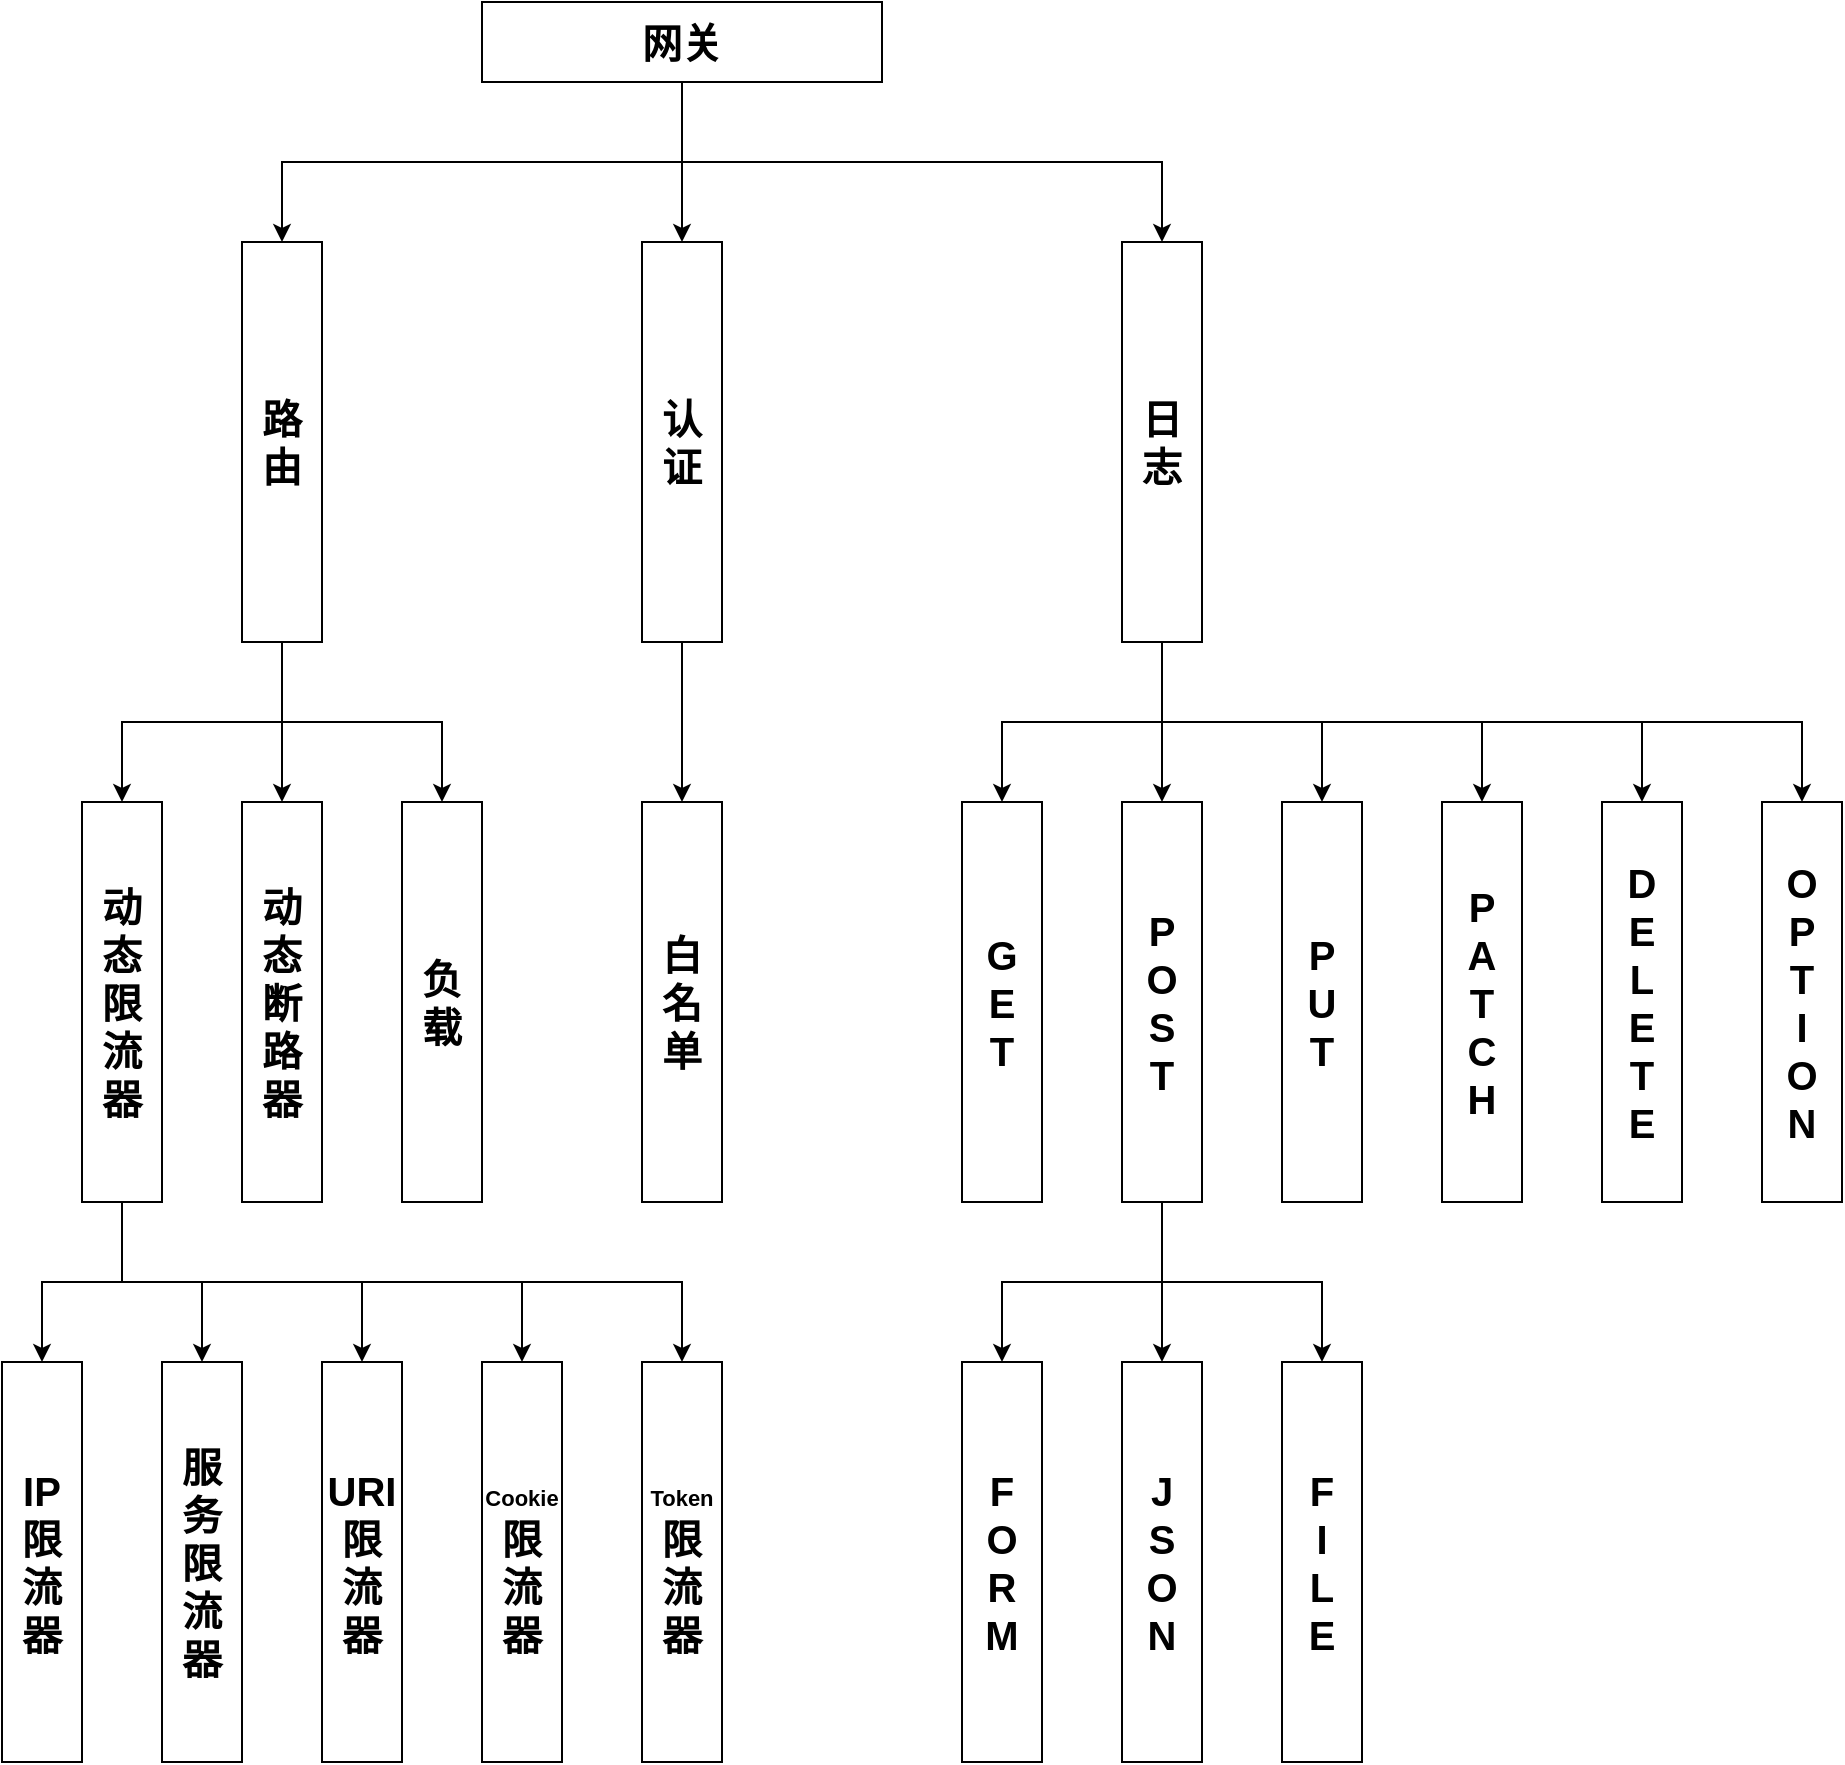 <mxfile version="11.1.4" type="device"><diagram id="JxwMeT5Q6lL_D0uUMtTM" name="功能列表"><mxGraphModel dx="1086" dy="808" grid="1" gridSize="10" guides="1" tooltips="1" connect="1" arrows="1" fold="1" page="1" pageScale="1" pageWidth="827" pageHeight="1169" math="0" shadow="0"><root><mxCell id="WwZr3itZbt7dKG8BTMUM-0"/><mxCell id="WwZr3itZbt7dKG8BTMUM-1" parent="WwZr3itZbt7dKG8BTMUM-0"/><mxCell id="TUCEJJy5QppkmXRwuWjc-23" style="edgeStyle=orthogonalEdgeStyle;rounded=0;orthogonalLoop=1;jettySize=auto;html=1;exitX=0.5;exitY=1;exitDx=0;exitDy=0;fontSize=20;" edge="1" parent="WwZr3itZbt7dKG8BTMUM-1" source="TUCEJJy5QppkmXRwuWjc-0" target="TUCEJJy5QppkmXRwuWjc-1"><mxGeometry relative="1" as="geometry"/></mxCell><mxCell id="TUCEJJy5QppkmXRwuWjc-24" style="edgeStyle=orthogonalEdgeStyle;rounded=0;orthogonalLoop=1;jettySize=auto;html=1;exitX=0.5;exitY=1;exitDx=0;exitDy=0;fontSize=20;" edge="1" parent="WwZr3itZbt7dKG8BTMUM-1" source="TUCEJJy5QppkmXRwuWjc-0" target="TUCEJJy5QppkmXRwuWjc-2"><mxGeometry relative="1" as="geometry"/></mxCell><mxCell id="TUCEJJy5QppkmXRwuWjc-31" style="edgeStyle=orthogonalEdgeStyle;rounded=0;orthogonalLoop=1;jettySize=auto;html=1;exitX=0.5;exitY=1;exitDx=0;exitDy=0;fontSize=20;" edge="1" parent="WwZr3itZbt7dKG8BTMUM-1" source="TUCEJJy5QppkmXRwuWjc-0" target="TUCEJJy5QppkmXRwuWjc-4"><mxGeometry relative="1" as="geometry"/></mxCell><mxCell id="TUCEJJy5QppkmXRwuWjc-0" value="&lt;font style=&quot;font-size: 20px;&quot;&gt;网关&lt;/font&gt;" style="rounded=0;whiteSpace=wrap;html=1;fontStyle=1;fontSize=20;" vertex="1" parent="WwZr3itZbt7dKG8BTMUM-1"><mxGeometry x="280" y="160" width="200" height="40" as="geometry"/></mxCell><mxCell id="TUCEJJy5QppkmXRwuWjc-6" value="" style="edgeStyle=orthogonalEdgeStyle;rounded=0;orthogonalLoop=1;jettySize=auto;html=1;fontSize=20;exitX=1;exitY=0.5;exitDx=0;exitDy=0;" edge="1" parent="WwZr3itZbt7dKG8BTMUM-1" source="TUCEJJy5QppkmXRwuWjc-1" target="TUCEJJy5QppkmXRwuWjc-5"><mxGeometry relative="1" as="geometry"/></mxCell><mxCell id="TUCEJJy5QppkmXRwuWjc-9" style="edgeStyle=orthogonalEdgeStyle;rounded=0;orthogonalLoop=1;jettySize=auto;html=1;exitX=1;exitY=0.5;exitDx=0;exitDy=0;entryX=0;entryY=0.5;entryDx=0;entryDy=0;fontSize=20;" edge="1" parent="WwZr3itZbt7dKG8BTMUM-1" source="TUCEJJy5QppkmXRwuWjc-1" target="TUCEJJy5QppkmXRwuWjc-7"><mxGeometry relative="1" as="geometry"/></mxCell><mxCell id="TUCEJJy5QppkmXRwuWjc-10" style="edgeStyle=orthogonalEdgeStyle;rounded=0;orthogonalLoop=1;jettySize=auto;html=1;exitX=1;exitY=0.5;exitDx=0;exitDy=0;entryX=0;entryY=0.5;entryDx=0;entryDy=0;fontSize=20;" edge="1" parent="WwZr3itZbt7dKG8BTMUM-1" source="TUCEJJy5QppkmXRwuWjc-1" target="TUCEJJy5QppkmXRwuWjc-8"><mxGeometry relative="1" as="geometry"/></mxCell><mxCell id="TUCEJJy5QppkmXRwuWjc-1" value="路由" style="rounded=0;whiteSpace=wrap;html=1;fontStyle=1;fontSize=20;direction=south;" vertex="1" parent="WwZr3itZbt7dKG8BTMUM-1"><mxGeometry x="160" y="280" width="40" height="200" as="geometry"/></mxCell><mxCell id="TUCEJJy5QppkmXRwuWjc-12" value="" style="edgeStyle=orthogonalEdgeStyle;rounded=0;orthogonalLoop=1;jettySize=auto;html=1;fontSize=20;" edge="1" parent="WwZr3itZbt7dKG8BTMUM-1" source="TUCEJJy5QppkmXRwuWjc-5" target="TUCEJJy5QppkmXRwuWjc-11"><mxGeometry relative="1" as="geometry"/></mxCell><mxCell id="TUCEJJy5QppkmXRwuWjc-17" style="edgeStyle=orthogonalEdgeStyle;rounded=0;orthogonalLoop=1;jettySize=auto;html=1;exitX=1;exitY=0.5;exitDx=0;exitDy=0;entryX=0;entryY=0.5;entryDx=0;entryDy=0;fontSize=20;" edge="1" parent="WwZr3itZbt7dKG8BTMUM-1" source="TUCEJJy5QppkmXRwuWjc-5" target="TUCEJJy5QppkmXRwuWjc-13"><mxGeometry relative="1" as="geometry"/></mxCell><mxCell id="TUCEJJy5QppkmXRwuWjc-18" style="edgeStyle=orthogonalEdgeStyle;rounded=0;orthogonalLoop=1;jettySize=auto;html=1;exitX=1;exitY=0.5;exitDx=0;exitDy=0;entryX=0;entryY=0.5;entryDx=0;entryDy=0;fontSize=20;" edge="1" parent="WwZr3itZbt7dKG8BTMUM-1" source="TUCEJJy5QppkmXRwuWjc-5" target="TUCEJJy5QppkmXRwuWjc-14"><mxGeometry relative="1" as="geometry"/></mxCell><mxCell id="TUCEJJy5QppkmXRwuWjc-19" style="edgeStyle=orthogonalEdgeStyle;rounded=0;orthogonalLoop=1;jettySize=auto;html=1;exitX=1;exitY=0.5;exitDx=0;exitDy=0;fontSize=20;" edge="1" parent="WwZr3itZbt7dKG8BTMUM-1" source="TUCEJJy5QppkmXRwuWjc-5" target="TUCEJJy5QppkmXRwuWjc-15"><mxGeometry relative="1" as="geometry"/></mxCell><mxCell id="TUCEJJy5QppkmXRwuWjc-20" style="edgeStyle=orthogonalEdgeStyle;rounded=0;orthogonalLoop=1;jettySize=auto;html=1;exitX=1;exitY=0.5;exitDx=0;exitDy=0;fontSize=20;" edge="1" parent="WwZr3itZbt7dKG8BTMUM-1" source="TUCEJJy5QppkmXRwuWjc-5" target="TUCEJJy5QppkmXRwuWjc-16"><mxGeometry relative="1" as="geometry"/></mxCell><mxCell id="TUCEJJy5QppkmXRwuWjc-5" value="动态限流器" style="rounded=0;whiteSpace=wrap;html=1;fontStyle=1;fontSize=20;direction=south;" vertex="1" parent="WwZr3itZbt7dKG8BTMUM-1"><mxGeometry x="80" y="560" width="40" height="200" as="geometry"/></mxCell><mxCell id="TUCEJJy5QppkmXRwuWjc-11" value="IP限流器" style="rounded=0;whiteSpace=wrap;html=1;fontStyle=1;fontSize=20;direction=south;" vertex="1" parent="WwZr3itZbt7dKG8BTMUM-1"><mxGeometry x="40" y="840" width="40" height="200" as="geometry"/></mxCell><mxCell id="TUCEJJy5QppkmXRwuWjc-22" value="" style="edgeStyle=orthogonalEdgeStyle;rounded=0;orthogonalLoop=1;jettySize=auto;html=1;fontSize=20;" edge="1" parent="WwZr3itZbt7dKG8BTMUM-1" source="TUCEJJy5QppkmXRwuWjc-2" target="TUCEJJy5QppkmXRwuWjc-21"><mxGeometry relative="1" as="geometry"/></mxCell><mxCell id="TUCEJJy5QppkmXRwuWjc-2" value="认证" style="rounded=0;whiteSpace=wrap;html=1;fontStyle=1;fontSize=20;direction=south;" vertex="1" parent="WwZr3itZbt7dKG8BTMUM-1"><mxGeometry x="360" y="280" width="40" height="200" as="geometry"/></mxCell><mxCell id="TUCEJJy5QppkmXRwuWjc-21" value="白名单" style="rounded=0;whiteSpace=wrap;html=1;fontStyle=1;fontSize=20;direction=south;" vertex="1" parent="WwZr3itZbt7dKG8BTMUM-1"><mxGeometry x="360" y="560" width="40" height="200" as="geometry"/></mxCell><mxCell id="TUCEJJy5QppkmXRwuWjc-26" value="" style="edgeStyle=orthogonalEdgeStyle;rounded=0;orthogonalLoop=1;jettySize=auto;html=1;fontSize=20;exitX=1;exitY=0.5;exitDx=0;exitDy=0;" edge="1" parent="WwZr3itZbt7dKG8BTMUM-1" source="TUCEJJy5QppkmXRwuWjc-4" target="TUCEJJy5QppkmXRwuWjc-25"><mxGeometry relative="1" as="geometry"/></mxCell><mxCell id="TUCEJJy5QppkmXRwuWjc-29" style="edgeStyle=orthogonalEdgeStyle;rounded=0;orthogonalLoop=1;jettySize=auto;html=1;exitX=1;exitY=0.5;exitDx=0;exitDy=0;fontSize=20;" edge="1" parent="WwZr3itZbt7dKG8BTMUM-1" source="TUCEJJy5QppkmXRwuWjc-4" target="TUCEJJy5QppkmXRwuWjc-27"><mxGeometry relative="1" as="geometry"/></mxCell><mxCell id="TUCEJJy5QppkmXRwuWjc-30" style="edgeStyle=orthogonalEdgeStyle;rounded=0;orthogonalLoop=1;jettySize=auto;html=1;exitX=1;exitY=0.5;exitDx=0;exitDy=0;fontSize=20;" edge="1" parent="WwZr3itZbt7dKG8BTMUM-1" source="TUCEJJy5QppkmXRwuWjc-4" target="TUCEJJy5QppkmXRwuWjc-28"><mxGeometry relative="1" as="geometry"/></mxCell><mxCell id="TUCEJJy5QppkmXRwuWjc-35" style="edgeStyle=orthogonalEdgeStyle;rounded=0;orthogonalLoop=1;jettySize=auto;html=1;exitX=1;exitY=0.5;exitDx=0;exitDy=0;entryX=0;entryY=0.5;entryDx=0;entryDy=0;fontSize=20;" edge="1" parent="WwZr3itZbt7dKG8BTMUM-1" source="TUCEJJy5QppkmXRwuWjc-4" target="TUCEJJy5QppkmXRwuWjc-32"><mxGeometry relative="1" as="geometry"/></mxCell><mxCell id="TUCEJJy5QppkmXRwuWjc-36" style="edgeStyle=orthogonalEdgeStyle;rounded=0;orthogonalLoop=1;jettySize=auto;html=1;exitX=1;exitY=0.5;exitDx=0;exitDy=0;fontSize=20;" edge="1" parent="WwZr3itZbt7dKG8BTMUM-1" source="TUCEJJy5QppkmXRwuWjc-4" target="TUCEJJy5QppkmXRwuWjc-33"><mxGeometry relative="1" as="geometry"/></mxCell><mxCell id="TUCEJJy5QppkmXRwuWjc-37" style="edgeStyle=orthogonalEdgeStyle;rounded=0;orthogonalLoop=1;jettySize=auto;html=1;exitX=1;exitY=0.5;exitDx=0;exitDy=0;fontSize=20;" edge="1" parent="WwZr3itZbt7dKG8BTMUM-1" source="TUCEJJy5QppkmXRwuWjc-4" target="TUCEJJy5QppkmXRwuWjc-34"><mxGeometry relative="1" as="geometry"/></mxCell><mxCell id="TUCEJJy5QppkmXRwuWjc-4" value="日志" style="rounded=0;whiteSpace=wrap;html=1;fontStyle=1;fontSize=20;direction=south;" vertex="1" parent="WwZr3itZbt7dKG8BTMUM-1"><mxGeometry x="600" y="280" width="40" height="200" as="geometry"/></mxCell><mxCell id="TUCEJJy5QppkmXRwuWjc-25" value="G&lt;br&gt;E&lt;br&gt;T" style="rounded=0;whiteSpace=wrap;html=1;fontStyle=1;fontSize=20;direction=south;" vertex="1" parent="WwZr3itZbt7dKG8BTMUM-1"><mxGeometry x="520" y="560" width="40" height="200" as="geometry"/></mxCell><mxCell id="TUCEJJy5QppkmXRwuWjc-7" value="动态断路器" style="rounded=0;whiteSpace=wrap;html=1;fontStyle=1;fontSize=20;direction=south;" vertex="1" parent="WwZr3itZbt7dKG8BTMUM-1"><mxGeometry x="160" y="560" width="40" height="200" as="geometry"/></mxCell><mxCell id="TUCEJJy5QppkmXRwuWjc-8" value="负载" style="rounded=0;whiteSpace=wrap;html=1;fontStyle=1;fontSize=20;direction=south;" vertex="1" parent="WwZr3itZbt7dKG8BTMUM-1"><mxGeometry x="240" y="560" width="40" height="200" as="geometry"/></mxCell><mxCell id="TUCEJJy5QppkmXRwuWjc-13" value="服务限流器" style="rounded=0;whiteSpace=wrap;html=1;fontStyle=1;fontSize=20;direction=south;" vertex="1" parent="WwZr3itZbt7dKG8BTMUM-1"><mxGeometry x="120" y="840" width="40" height="200" as="geometry"/></mxCell><mxCell id="TUCEJJy5QppkmXRwuWjc-14" value="URI限流器" style="rounded=0;whiteSpace=wrap;html=1;fontStyle=1;fontSize=20;direction=south;" vertex="1" parent="WwZr3itZbt7dKG8BTMUM-1"><mxGeometry x="200" y="840" width="40" height="200" as="geometry"/></mxCell><mxCell id="TUCEJJy5QppkmXRwuWjc-15" value="&lt;font style=&quot;font-size: 11px&quot;&gt;Cookie&lt;/font&gt;&lt;br&gt;限流器" style="rounded=0;whiteSpace=wrap;html=1;fontStyle=1;fontSize=20;direction=south;" vertex="1" parent="WwZr3itZbt7dKG8BTMUM-1"><mxGeometry x="280" y="840" width="40" height="200" as="geometry"/></mxCell><mxCell id="TUCEJJy5QppkmXRwuWjc-16" value="&lt;font style=&quot;font-size: 11px&quot;&gt;Token&lt;/font&gt;&lt;br&gt;限流器" style="rounded=0;whiteSpace=wrap;html=1;fontStyle=1;fontSize=20;direction=south;" vertex="1" parent="WwZr3itZbt7dKG8BTMUM-1"><mxGeometry x="360" y="840" width="40" height="200" as="geometry"/></mxCell><mxCell id="TUCEJJy5QppkmXRwuWjc-39" value="" style="edgeStyle=orthogonalEdgeStyle;rounded=0;orthogonalLoop=1;jettySize=auto;html=1;fontSize=20;exitX=1;exitY=0.5;exitDx=0;exitDy=0;" edge="1" parent="WwZr3itZbt7dKG8BTMUM-1" source="TUCEJJy5QppkmXRwuWjc-27" target="TUCEJJy5QppkmXRwuWjc-38"><mxGeometry relative="1" as="geometry"/></mxCell><mxCell id="TUCEJJy5QppkmXRwuWjc-42" style="edgeStyle=orthogonalEdgeStyle;rounded=0;orthogonalLoop=1;jettySize=auto;html=1;exitX=1;exitY=0.5;exitDx=0;exitDy=0;entryX=0;entryY=0.5;entryDx=0;entryDy=0;fontSize=20;" edge="1" parent="WwZr3itZbt7dKG8BTMUM-1" source="TUCEJJy5QppkmXRwuWjc-27" target="TUCEJJy5QppkmXRwuWjc-40"><mxGeometry relative="1" as="geometry"/></mxCell><mxCell id="TUCEJJy5QppkmXRwuWjc-43" style="edgeStyle=orthogonalEdgeStyle;rounded=0;orthogonalLoop=1;jettySize=auto;html=1;exitX=1;exitY=0.5;exitDx=0;exitDy=0;fontSize=20;" edge="1" parent="WwZr3itZbt7dKG8BTMUM-1" source="TUCEJJy5QppkmXRwuWjc-27" target="TUCEJJy5QppkmXRwuWjc-41"><mxGeometry relative="1" as="geometry"/></mxCell><mxCell id="TUCEJJy5QppkmXRwuWjc-27" value="P&lt;br&gt;O&lt;br&gt;S&lt;br&gt;T" style="rounded=0;whiteSpace=wrap;html=1;fontStyle=1;fontSize=20;direction=south;" vertex="1" parent="WwZr3itZbt7dKG8BTMUM-1"><mxGeometry x="600" y="560" width="40" height="200" as="geometry"/></mxCell><mxCell id="TUCEJJy5QppkmXRwuWjc-38" value="F&lt;br&gt;O&lt;br&gt;R&lt;br&gt;M" style="rounded=0;whiteSpace=wrap;html=1;fontStyle=1;fontSize=20;direction=south;" vertex="1" parent="WwZr3itZbt7dKG8BTMUM-1"><mxGeometry x="520" y="840" width="40" height="200" as="geometry"/></mxCell><mxCell id="TUCEJJy5QppkmXRwuWjc-28" value="P&lt;br&gt;U&lt;br&gt;T" style="rounded=0;whiteSpace=wrap;html=1;fontStyle=1;fontSize=20;direction=south;" vertex="1" parent="WwZr3itZbt7dKG8BTMUM-1"><mxGeometry x="680" y="560" width="40" height="200" as="geometry"/></mxCell><mxCell id="TUCEJJy5QppkmXRwuWjc-32" value="P&lt;br&gt;A&lt;br&gt;T&lt;br&gt;C&lt;br&gt;H" style="rounded=0;whiteSpace=wrap;html=1;fontStyle=1;fontSize=20;direction=south;" vertex="1" parent="WwZr3itZbt7dKG8BTMUM-1"><mxGeometry x="760" y="560" width="40" height="200" as="geometry"/></mxCell><mxCell id="TUCEJJy5QppkmXRwuWjc-33" value="D&lt;br&gt;E&lt;br&gt;L&lt;br&gt;E&lt;br&gt;T&lt;br&gt;E" style="rounded=0;whiteSpace=wrap;html=1;fontStyle=1;fontSize=20;direction=south;" vertex="1" parent="WwZr3itZbt7dKG8BTMUM-1"><mxGeometry x="840" y="560" width="40" height="200" as="geometry"/></mxCell><mxCell id="TUCEJJy5QppkmXRwuWjc-34" value="O&lt;br&gt;P&lt;br&gt;T&lt;br&gt;I&lt;br&gt;O&lt;br&gt;N" style="rounded=0;whiteSpace=wrap;html=1;fontStyle=1;fontSize=20;direction=south;" vertex="1" parent="WwZr3itZbt7dKG8BTMUM-1"><mxGeometry x="920" y="560" width="40" height="200" as="geometry"/></mxCell><mxCell id="TUCEJJy5QppkmXRwuWjc-40" value="J&lt;br&gt;S&lt;br&gt;O&lt;br&gt;N" style="rounded=0;whiteSpace=wrap;html=1;fontStyle=1;fontSize=20;direction=south;" vertex="1" parent="WwZr3itZbt7dKG8BTMUM-1"><mxGeometry x="600" y="840" width="40" height="200" as="geometry"/></mxCell><mxCell id="TUCEJJy5QppkmXRwuWjc-41" value="F&lt;br&gt;I&lt;br&gt;L&lt;br&gt;E" style="rounded=0;whiteSpace=wrap;html=1;fontStyle=1;fontSize=20;direction=south;" vertex="1" parent="WwZr3itZbt7dKG8BTMUM-1"><mxGeometry x="680" y="840" width="40" height="200" as="geometry"/></mxCell></root></mxGraphModel></diagram><diagram id="duq_wpf9vxN2qBVu3Ziw" name="业务架构"><mxGraphModel dx="1086" dy="808" grid="1" gridSize="10" guides="1" tooltips="1" connect="1" arrows="1" fold="1" page="1" pageScale="1" pageWidth="827" pageHeight="1169" math="0" shadow="0"><root><mxCell id="lnFpVqbgCydVarNxD18n-0"/><mxCell id="lnFpVqbgCydVarNxD18n-1" parent="lnFpVqbgCydVarNxD18n-0"/><mxCell id="lnFpVqbgCydVarNxD18n-2" value="运维UI层" style="rounded=0;whiteSpace=wrap;html=1;fontSize=20;fontStyle=1;fillColor=#d5e8d4;strokeColor=#82b366;" vertex="1" parent="lnFpVqbgCydVarNxD18n-1"><mxGeometry x="200" y="120" width="440" height="80" as="geometry"/></mxCell><mxCell id="lnFpVqbgCydVarNxD18n-3" value="API服务层" style="rounded=0;whiteSpace=wrap;html=1;fontSize=20;fontStyle=1;fillColor=#e1d5e7;strokeColor=#9673a6;" vertex="1" parent="lnFpVqbgCydVarNxD18n-1"><mxGeometry x="200" y="200" width="120" height="240" as="geometry"/></mxCell><mxCell id="lnFpVqbgCydVarNxD18n-4" value="身份认证（白名单）" style="rounded=0;whiteSpace=wrap;html=1;fontSize=20;fontStyle=1;fillColor=#dae8fc;strokeColor=#6c8ebf;" vertex="1" parent="lnFpVqbgCydVarNxD18n-1"><mxGeometry x="320" y="360" width="200" height="80" as="geometry"/></mxCell><mxCell id="lnFpVqbgCydVarNxD18n-5" value="动态路由数据" style="rounded=0;whiteSpace=wrap;html=1;fontSize=20;fontStyle=1;fillColor=#dae8fc;strokeColor=#6c8ebf;" vertex="1" parent="lnFpVqbgCydVarNxD18n-1"><mxGeometry x="320" y="280" width="200" height="80" as="geometry"/></mxCell><mxCell id="lnFpVqbgCydVarNxD18n-6" value="日志" style="rounded=0;whiteSpace=wrap;html=1;fontSize=20;fontStyle=1;fillColor=#dae8fc;strokeColor=#6c8ebf;" vertex="1" parent="lnFpVqbgCydVarNxD18n-1"><mxGeometry x="320" y="200" width="200" height="80" as="geometry"/></mxCell><mxCell id="lnFpVqbgCydVarNxD18n-7" value="共享数据层" style="rounded=0;whiteSpace=wrap;html=1;fontSize=20;fontStyle=1;fillColor=#ffe6cc;strokeColor=#d79b00;" vertex="1" parent="lnFpVqbgCydVarNxD18n-1"><mxGeometry x="200" y="440" width="440" height="80" as="geometry"/></mxCell><mxCell id="lnFpVqbgCydVarNxD18n-8" value="数据持久层" style="rounded=0;whiteSpace=wrap;html=1;fontSize=20;fontStyle=1;fillColor=#ffe6cc;strokeColor=#d79b00;" vertex="1" parent="lnFpVqbgCydVarNxD18n-1"><mxGeometry x="200" y="520" width="440" height="80" as="geometry"/></mxCell><mxCell id="P8ShU8xYpeHACPxAl14V-0" value="Registry&lt;br&gt;Client" style="rounded=0;whiteSpace=wrap;html=1;fontSize=20;fontStyle=1;fillColor=#e1d5e7;strokeColor=#9673a6;" vertex="1" parent="lnFpVqbgCydVarNxD18n-1"><mxGeometry x="520" y="200" width="120" height="240" as="geometry"/></mxCell></root></mxGraphModel></diagram><diagram id="JhWkvvP9VJY_KaTpNCPk" name="业务流程"><mxGraphModel dx="1086" dy="808" grid="1" gridSize="10" guides="1" tooltips="1" connect="1" arrows="1" fold="1" page="1" pageScale="1" pageWidth="827" pageHeight="1169" math="0" shadow="0"><root><mxCell id="iTbKL0J_dFova3Itx0qa-0"/><mxCell id="iTbKL0J_dFova3Itx0qa-1" parent="iTbKL0J_dFova3Itx0qa-0"/><mxCell id="sWZ_p6HTdH0cO7CBUNem-1" value="&lt;b&gt;运维UI&lt;/b&gt;" style="shape=umlLifeline;perimeter=lifelinePerimeter;whiteSpace=wrap;html=1;container=1;collapsible=0;recursiveResize=0;outlineConnect=0;fontSize=20;" vertex="1" parent="iTbKL0J_dFova3Itx0qa-1"><mxGeometry x="40" y="40" width="100" height="1040" as="geometry"/></mxCell><mxCell id="sWZ_p6HTdH0cO7CBUNem-24" value="" style="html=1;points=[];perimeter=orthogonalPerimeter;fontSize=20;" vertex="1" parent="sWZ_p6HTdH0cO7CBUNem-1"><mxGeometry x="45" y="600" width="10" height="390" as="geometry"/></mxCell><mxCell id="sWZ_p6HTdH0cO7CBUNem-26" value="共享数据列表" style="html=1;verticalAlign=bottom;endArrow=open;dashed=1;endSize=8;fontSize=20;" edge="1" parent="sWZ_p6HTdH0cO7CBUNem-1"><mxGeometry relative="1" as="geometry"><mxPoint x="270" y="620" as="sourcePoint"/><mxPoint x="70" y="620" as="targetPoint"/></mxGeometry></mxCell><mxCell id="sWZ_p6HTdH0cO7CBUNem-27" value="" style="html=1;points=[];perimeter=orthogonalPerimeter;fontSize=20;" vertex="1" parent="sWZ_p6HTdH0cO7CBUNem-1"><mxGeometry x="50" y="650" width="10" height="330" as="geometry"/></mxCell><mxCell id="sWZ_p6HTdH0cO7CBUNem-28" value="共享数据编辑" style="edgeStyle=orthogonalEdgeStyle;html=1;align=left;spacingLeft=2;endArrow=block;rounded=0;entryX=1;entryY=0;dashed=1;fontSize=20;" edge="1" target="sWZ_p6HTdH0cO7CBUNem-27" parent="sWZ_p6HTdH0cO7CBUNem-1"><mxGeometry relative="1" as="geometry"><mxPoint x="55" y="630" as="sourcePoint"/><Array as="points"><mxPoint x="80" y="630"/></Array></mxGeometry></mxCell><mxCell id="sWZ_p6HTdH0cO7CBUNem-31" value="共享数据变更" style="html=1;verticalAlign=bottom;endArrow=block;fontSize=20;" edge="1" parent="sWZ_p6HTdH0cO7CBUNem-1"><mxGeometry width="80" relative="1" as="geometry"><mxPoint x="70" y="680" as="sourcePoint"/><mxPoint x="270" y="680" as="targetPoint"/></mxGeometry></mxCell><mxCell id="sWZ_p6HTdH0cO7CBUNem-2" value="&lt;b&gt;网关服务&lt;/b&gt;" style="shape=umlLifeline;perimeter=lifelinePerimeter;whiteSpace=wrap;html=1;container=1;collapsible=0;recursiveResize=0;outlineConnect=0;fontSize=20;" vertex="1" parent="iTbKL0J_dFova3Itx0qa-1"><mxGeometry x="280" y="40" width="100" height="1040" as="geometry"/></mxCell><mxCell id="sWZ_p6HTdH0cO7CBUNem-5" value="" style="html=1;points=[];perimeter=orthogonalPerimeter;fontSize=20;" vertex="1" parent="sWZ_p6HTdH0cO7CBUNem-2"><mxGeometry x="45" y="80" width="10" height="480" as="geometry"/></mxCell><mxCell id="sWZ_p6HTdH0cO7CBUNem-6" value="" style="html=1;points=[];perimeter=orthogonalPerimeter;fontSize=20;" vertex="1" parent="sWZ_p6HTdH0cO7CBUNem-2"><mxGeometry x="50" y="110" width="10" height="40" as="geometry"/></mxCell><mxCell id="sWZ_p6HTdH0cO7CBUNem-7" value="服务启动&lt;br&gt;注册Reids监听&lt;br&gt;查询本地" style="edgeStyle=orthogonalEdgeStyle;html=1;align=left;spacingLeft=2;endArrow=block;rounded=0;entryX=1;entryY=0;fontSize=20;" edge="1" target="sWZ_p6HTdH0cO7CBUNem-6" parent="sWZ_p6HTdH0cO7CBUNem-2"><mxGeometry relative="1" as="geometry"><mxPoint x="55" y="90" as="sourcePoint"/><Array as="points"><mxPoint x="80" y="90"/></Array></mxGeometry></mxCell><mxCell id="sWZ_p6HTdH0cO7CBUNem-8" value="版本号查询" style="endArrow=open;endFill=1;endSize=12;html=1;fontSize=20;" edge="1" parent="sWZ_p6HTdH0cO7CBUNem-2"><mxGeometry width="160" relative="1" as="geometry"><mxPoint x="60" y="170" as="sourcePoint"/><mxPoint x="280" y="170" as="targetPoint"/></mxGeometry></mxCell><mxCell id="sWZ_p6HTdH0cO7CBUNem-10" value="return" style="html=1;verticalAlign=bottom;endArrow=open;dashed=1;endSize=8;fontSize=20;" edge="1" parent="sWZ_p6HTdH0cO7CBUNem-2"><mxGeometry relative="1" as="geometry"><mxPoint x="280" y="210" as="sourcePoint"/><mxPoint x="60" y="210" as="targetPoint"/></mxGeometry></mxCell><mxCell id="sWZ_p6HTdH0cO7CBUNem-11" value="" style="html=1;points=[];perimeter=orthogonalPerimeter;fontSize=20;" vertex="1" parent="sWZ_p6HTdH0cO7CBUNem-2"><mxGeometry x="50" y="250" width="10" height="80" as="geometry"/></mxCell><mxCell id="sWZ_p6HTdH0cO7CBUNem-12" value="本地版本低于远程版本" style="edgeStyle=orthogonalEdgeStyle;html=1;align=left;spacingLeft=2;endArrow=block;rounded=0;entryX=1;entryY=0;fontSize=20;" edge="1" target="sWZ_p6HTdH0cO7CBUNem-11" parent="sWZ_p6HTdH0cO7CBUNem-2"><mxGeometry relative="1" as="geometry"><mxPoint x="55" y="230" as="sourcePoint"/><Array as="points"><mxPoint x="80" y="230"/></Array></mxGeometry></mxCell><mxCell id="sWZ_p6HTdH0cO7CBUNem-13" value="请求更新本地" style="endArrow=open;endFill=1;endSize=12;html=1;fontSize=20;" edge="1" parent="sWZ_p6HTdH0cO7CBUNem-2"><mxGeometry width="160" relative="1" as="geometry"><mxPoint x="69" y="280" as="sourcePoint"/><mxPoint x="279" y="280" as="targetPoint"/></mxGeometry></mxCell><mxCell id="sWZ_p6HTdH0cO7CBUNem-15" value="return" style="html=1;verticalAlign=bottom;endArrow=open;dashed=1;endSize=8;fontSize=20;" edge="1" parent="sWZ_p6HTdH0cO7CBUNem-2"><mxGeometry relative="1" as="geometry"><mxPoint x="270" y="320" as="sourcePoint"/><mxPoint x="70" y="320" as="targetPoint"/></mxGeometry></mxCell><mxCell id="sWZ_p6HTdH0cO7CBUNem-16" value="" style="html=1;points=[];perimeter=orthogonalPerimeter;fontSize=20;" vertex="1" parent="sWZ_p6HTdH0cO7CBUNem-2"><mxGeometry x="50" y="370" width="10" height="170" as="geometry"/></mxCell><mxCell id="sWZ_p6HTdH0cO7CBUNem-17" value="本地版本高于远程版本" style="edgeStyle=orthogonalEdgeStyle;html=1;align=left;spacingLeft=2;endArrow=block;rounded=0;entryX=1;entryY=0;fontSize=20;" edge="1" target="sWZ_p6HTdH0cO7CBUNem-16" parent="sWZ_p6HTdH0cO7CBUNem-2"><mxGeometry relative="1" as="geometry"><mxPoint x="55" y="350" as="sourcePoint"/><Array as="points"><mxPoint x="80" y="350"/></Array></mxGeometry></mxCell><mxCell id="sWZ_p6HTdH0cO7CBUNem-19" value="版本锁定" style="html=1;verticalAlign=bottom;endArrow=block;fontSize=20;dashed=1;" edge="1" parent="sWZ_p6HTdH0cO7CBUNem-2"><mxGeometry width="80" relative="1" as="geometry"><mxPoint x="70" y="400" as="sourcePoint"/><mxPoint x="280" y="400" as="targetPoint"/></mxGeometry></mxCell><mxCell id="sWZ_p6HTdH0cO7CBUNem-25" value="" style="html=1;points=[];perimeter=orthogonalPerimeter;fontSize=20;" vertex="1" parent="sWZ_p6HTdH0cO7CBUNem-2"><mxGeometry x="45" y="605" width="10" height="395" as="geometry"/></mxCell><mxCell id="sWZ_p6HTdH0cO7CBUNem-32" value="" style="html=1;points=[];perimeter=orthogonalPerimeter;fontSize=20;" vertex="1" parent="sWZ_p6HTdH0cO7CBUNem-2"><mxGeometry x="50" y="715" width="10" height="85" as="geometry"/></mxCell><mxCell id="sWZ_p6HTdH0cO7CBUNem-33" value="提交版本比对" style="edgeStyle=orthogonalEdgeStyle;html=1;align=left;spacingLeft=2;endArrow=block;rounded=0;entryX=1;entryY=0;fontSize=20;" edge="1" target="sWZ_p6HTdH0cO7CBUNem-32" parent="sWZ_p6HTdH0cO7CBUNem-2"><mxGeometry relative="1" as="geometry"><mxPoint x="55" y="695" as="sourcePoint"/><Array as="points"><mxPoint x="80" y="695"/></Array></mxGeometry></mxCell><mxCell id="sWZ_p6HTdH0cO7CBUNem-35" value="查询共享版本" style="html=1;verticalAlign=bottom;endArrow=block;fontSize=20;" edge="1" parent="sWZ_p6HTdH0cO7CBUNem-2"><mxGeometry width="80" relative="1" as="geometry"><mxPoint x="80" y="740" as="sourcePoint"/><mxPoint x="270" y="740" as="targetPoint"/></mxGeometry></mxCell><mxCell id="sWZ_p6HTdH0cO7CBUNem-36" value="return" style="html=1;verticalAlign=bottom;endArrow=open;dashed=1;endSize=8;fontSize=20;" edge="1" parent="sWZ_p6HTdH0cO7CBUNem-2"><mxGeometry relative="1" as="geometry"><mxPoint x="270" y="780" as="sourcePoint"/><mxPoint x="80" y="780" as="targetPoint"/></mxGeometry></mxCell><mxCell id="sWZ_p6HTdH0cO7CBUNem-37" value="" style="html=1;points=[];perimeter=orthogonalPerimeter;fontSize=20;" vertex="1" parent="sWZ_p6HTdH0cO7CBUNem-2"><mxGeometry x="50" y="840" width="10" height="40" as="geometry"/></mxCell><mxCell id="sWZ_p6HTdH0cO7CBUNem-38" value="共享版本大于提交版本" style="edgeStyle=orthogonalEdgeStyle;html=1;align=left;spacingLeft=2;endArrow=block;rounded=0;entryX=1;entryY=0;fontSize=20;" edge="1" target="sWZ_p6HTdH0cO7CBUNem-37" parent="sWZ_p6HTdH0cO7CBUNem-2"><mxGeometry relative="1" as="geometry"><mxPoint x="55" y="820" as="sourcePoint"/><Array as="points"><mxPoint x="80" y="820"/></Array></mxGeometry></mxCell><mxCell id="sWZ_p6HTdH0cO7CBUNem-42" value="" style="html=1;points=[];perimeter=orthogonalPerimeter;fontSize=20;" vertex="1" parent="sWZ_p6HTdH0cO7CBUNem-2"><mxGeometry x="50" y="910" width="10" height="60" as="geometry"/></mxCell><mxCell id="sWZ_p6HTdH0cO7CBUNem-43" value="共享版本不大于提交版本" style="edgeStyle=orthogonalEdgeStyle;html=1;align=left;spacingLeft=2;endArrow=block;rounded=0;entryX=1;entryY=0;fontSize=20;" edge="1" target="sWZ_p6HTdH0cO7CBUNem-42" parent="sWZ_p6HTdH0cO7CBUNem-2"><mxGeometry relative="1" as="geometry"><mxPoint x="55" y="890" as="sourcePoint"/><Array as="points"><mxPoint x="80" y="890"/></Array></mxGeometry></mxCell><mxCell id="sWZ_p6HTdH0cO7CBUNem-44" value="更新远端数据" style="endArrow=open;endSize=12;dashed=1;html=1;fontSize=20;" edge="1" parent="sWZ_p6HTdH0cO7CBUNem-2"><mxGeometry width="160" relative="1" as="geometry"><mxPoint x="60" y="940" as="sourcePoint"/><mxPoint x="280" y="940" as="targetPoint"/></mxGeometry></mxCell><mxCell id="sWZ_p6HTdH0cO7CBUNem-3" value="&lt;b&gt;Redis服务&lt;/b&gt;" style="shape=umlLifeline;perimeter=lifelinePerimeter;whiteSpace=wrap;html=1;container=1;collapsible=0;recursiveResize=0;outlineConnect=0;fontSize=20;" vertex="1" parent="iTbKL0J_dFova3Itx0qa-1"><mxGeometry x="520" y="40" width="100" height="1040" as="geometry"/></mxCell><mxCell id="sWZ_p6HTdH0cO7CBUNem-9" value="" style="html=1;points=[];perimeter=orthogonalPerimeter;fontSize=20;" vertex="1" parent="sWZ_p6HTdH0cO7CBUNem-3"><mxGeometry x="45" y="160" width="10" height="60" as="geometry"/></mxCell><mxCell id="sWZ_p6HTdH0cO7CBUNem-14" value="" style="html=1;points=[];perimeter=orthogonalPerimeter;fontSize=20;" vertex="1" parent="sWZ_p6HTdH0cO7CBUNem-3"><mxGeometry x="45" y="270" width="10" height="60" as="geometry"/></mxCell><mxCell id="sWZ_p6HTdH0cO7CBUNem-18" value="" style="html=1;points=[];perimeter=orthogonalPerimeter;fontSize=20;" vertex="1" parent="sWZ_p6HTdH0cO7CBUNem-3"><mxGeometry x="45" y="370" width="10" height="170" as="geometry"/></mxCell><mxCell id="sWZ_p6HTdH0cO7CBUNem-34" value="" style="html=1;points=[];perimeter=orthogonalPerimeter;fontSize=20;" vertex="1" parent="sWZ_p6HTdH0cO7CBUNem-3"><mxGeometry x="45" y="720" width="10" height="80" as="geometry"/></mxCell><mxCell id="sWZ_p6HTdH0cO7CBUNem-46" value="" style="html=1;points=[];perimeter=orthogonalPerimeter;fontSize=20;dashed=1;" vertex="1" parent="sWZ_p6HTdH0cO7CBUNem-3"><mxGeometry x="45" y="930" width="10" height="50" as="geometry"/></mxCell><mxCell id="sWZ_p6HTdH0cO7CBUNem-20" value="请求更新远端数据" style="html=1;verticalAlign=bottom;endArrow=block;fontSize=20;dashed=1;" edge="1" parent="iTbKL0J_dFova3Itx0qa-1"><mxGeometry width="80" relative="1" as="geometry"><mxPoint x="347.5" y="480" as="sourcePoint"/><mxPoint x="557.5" y="480" as="targetPoint"/></mxGeometry></mxCell><mxCell id="sWZ_p6HTdH0cO7CBUNem-21" value="释放锁" style="html=1;verticalAlign=bottom;endArrow=block;fontSize=20;dashed=1;" edge="1" parent="iTbKL0J_dFova3Itx0qa-1"><mxGeometry width="80" relative="1" as="geometry"><mxPoint x="350" y="570" as="sourcePoint"/><mxPoint x="560" y="570" as="targetPoint"/></mxGeometry></mxCell><mxCell id="sWZ_p6HTdH0cO7CBUNem-22" value="请求更新远端版本号" style="html=1;verticalAlign=bottom;endArrow=block;fontSize=20;dashed=1;" edge="1" parent="iTbKL0J_dFova3Itx0qa-1"><mxGeometry width="80" relative="1" as="geometry"><mxPoint x="350" y="529.5" as="sourcePoint"/><mxPoint x="560" y="529.5" as="targetPoint"/></mxGeometry></mxCell><mxCell id="sWZ_p6HTdH0cO7CBUNem-23" value="共享路由&lt;br&gt;&lt;br&gt;共享白名单" style="shape=curlyBracket;whiteSpace=wrap;html=1;rounded=1;fontSize=20;size=0.25;" vertex="1" parent="iTbKL0J_dFova3Itx0qa-1"><mxGeometry x="280" y="200" width="40" height="380" as="geometry"/></mxCell><mxCell id="sWZ_p6HTdH0cO7CBUNem-41" value="需要刷新后变更" style="html=1;verticalAlign=bottom;endArrow=open;dashed=1;endSize=8;fontSize=20;" edge="1" parent="iTbKL0J_dFova3Itx0qa-1"><mxGeometry relative="1" as="geometry"><mxPoint x="320" y="910" as="sourcePoint"/><mxPoint x="120" y="910" as="targetPoint"/></mxGeometry></mxCell><mxCell id="sWZ_p6HTdH0cO7CBUNem-45" value="共享路由&lt;br&gt;&lt;br&gt;共享白名单" style="shape=curlyBracket;whiteSpace=wrap;html=1;rounded=1;fontSize=20;size=0.25;direction=west;" vertex="1" parent="iTbKL0J_dFova3Itx0qa-1"><mxGeometry x="580" y="200" width="40" height="380" as="geometry"/></mxCell><mxCell id="sWZ_p6HTdH0cO7CBUNem-47" value="Return" style="html=1;verticalAlign=bottom;endArrow=open;dashed=1;endSize=8;fontSize=20;" edge="1" parent="iTbKL0J_dFova3Itx0qa-1"><mxGeometry x="-0.1" y="-10" relative="1" as="geometry"><mxPoint x="310" y="1000" as="sourcePoint"/><mxPoint x="110" y="1000" as="targetPoint"/><mxPoint as="offset"/></mxGeometry></mxCell><mxCell id="vxvz8xYPilQd-9GiNU8d-0" value="" style="edgeStyle=segmentEdgeStyle;endArrow=classic;html=1;fontSize=20;" edge="1" parent="iTbKL0J_dFova3Itx0qa-1"><mxGeometry width="50" height="50" relative="1" as="geometry"><mxPoint x="580" y="1000" as="sourcePoint"/><mxPoint x="640" y="390" as="targetPoint"/><Array as="points"><mxPoint x="680" y="1000"/><mxPoint x="680" y="390"/></Array></mxGeometry></mxCell><mxCell id="FD4phVFknw37wfA46EMd-0" value="&lt;b&gt;Registry&lt;/b&gt;" style="shape=umlLifeline;perimeter=lifelinePerimeter;whiteSpace=wrap;html=1;container=1;collapsible=0;recursiveResize=0;outlineConnect=0;fontSize=20;" vertex="1" parent="iTbKL0J_dFova3Itx0qa-1"><mxGeometry x="680" y="40" width="100" height="1040" as="geometry"/></mxCell><mxCell id="FD4phVFknw37wfA46EMd-6" value="" style="html=1;points=[];perimeter=orthogonalPerimeter;fontSize=20;" vertex="1" parent="FD4phVFknw37wfA46EMd-0"><mxGeometry x="45" y="125" width="10" height="60" as="geometry"/></mxCell><mxCell id="FD4phVFknw37wfA46EMd-7" value="拉取注册服务" style="html=1;verticalAlign=bottom;endArrow=block;fontSize=20;dashed=1;" edge="1" parent="iTbKL0J_dFova3Itx0qa-1"><mxGeometry x="0.429" y="-11" width="80" relative="1" as="geometry"><mxPoint x="350" y="189" as="sourcePoint"/><mxPoint x="720" y="189" as="targetPoint"/><mxPoint as="offset"/></mxGeometry></mxCell></root></mxGraphModel></diagram><diagram id="aimeK16noYwnWN9_MzZi" name="历史查询"><mxGraphModel dx="1086" dy="808" grid="1" gridSize="10" guides="1" tooltips="1" connect="1" arrows="1" fold="1" page="1" pageScale="1" pageWidth="827" pageHeight="1169" math="0" shadow="0"><root><mxCell id="m37npn-byGTfS2RUzpSA-0"/><mxCell id="m37npn-byGTfS2RUzpSA-1" parent="m37npn-byGTfS2RUzpSA-0"/></root></mxGraphModel></diagram><diagram id="dYATpZUFOnTXP-Kitu_4" name="归档整理"><mxGraphModel dx="1086" dy="808" grid="1" gridSize="10" guides="1" tooltips="1" connect="1" arrows="1" fold="1" page="1" pageScale="1" pageWidth="827" pageHeight="1169" math="0" shadow="0"><root><mxCell id="GjmkZT12SpplUUOCjdpD-0"/><mxCell id="GjmkZT12SpplUUOCjdpD-1" parent="GjmkZT12SpplUUOCjdpD-0"/></root></mxGraphModel></diagram></mxfile>